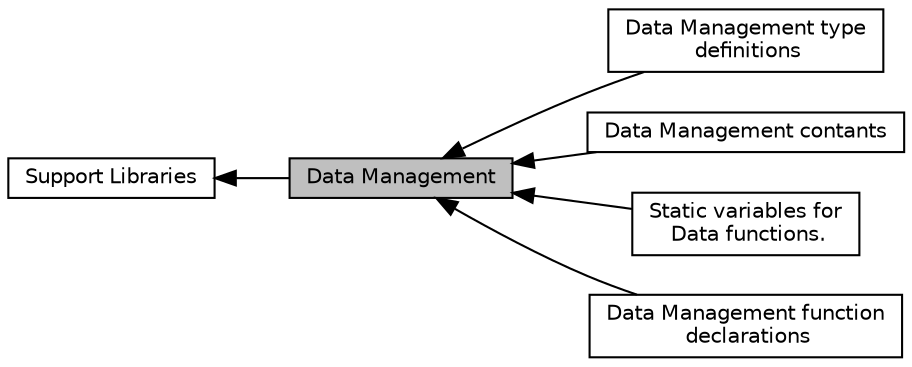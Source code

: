 digraph "Data Management"
{
  edge [fontname="Helvetica",fontsize="10",labelfontname="Helvetica",labelfontsize="10"];
  node [fontname="Helvetica",fontsize="10",shape=record];
  rankdir=LR;
  Node3 [label="Data Management type\l definitions",height=0.2,width=0.4,color="black", fillcolor="white", style="filled",URL="$group__datalib__typedefs.html"];
  Node0 [label="Data Management",height=0.2,width=0.4,color="black", fillcolor="grey75", style="filled", fontcolor="black"];
  Node1 [label="Support Libraries",height=0.2,width=0.4,color="black", fillcolor="white", style="filled",URL="$group__support.html"];
  Node2 [label="Data Management contants",height=0.2,width=0.4,color="black", fillcolor="white", style="filled",URL="$group__datalib__constants.html"];
  Node4 [label="Static variables for\l Data functions.",height=0.2,width=0.4,color="black", fillcolor="white", style="filled",URL="$group__datalib__statics.html"];
  Node5 [label="Data Management function\l declarations",height=0.2,width=0.4,color="black", fillcolor="white", style="filled",URL="$group__datalib__functions.html"];
  Node1->Node0 [shape=plaintext, dir="back", style="solid"];
  Node0->Node2 [shape=plaintext, dir="back", style="solid"];
  Node0->Node3 [shape=plaintext, dir="back", style="solid"];
  Node0->Node4 [shape=plaintext, dir="back", style="solid"];
  Node0->Node5 [shape=plaintext, dir="back", style="solid"];
}
